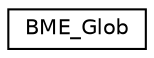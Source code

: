 digraph G
{
  edge [fontname="Helvetica",fontsize="10",labelfontname="Helvetica",labelfontsize="10"];
  node [fontname="Helvetica",fontsize="10",shape=record];
  rankdir=LR;
  Node1 [label="BME_Glob",height=0.2,width=0.4,color="black", fillcolor="white", style="filled",URL="$d6/d0a/structBME__Glob.html"];
}
